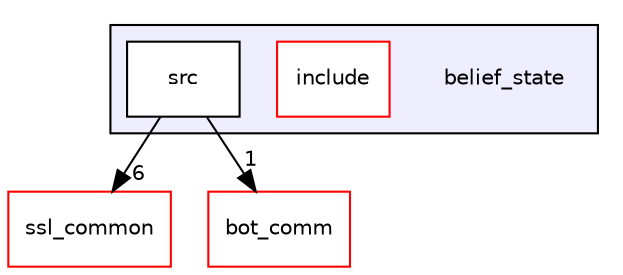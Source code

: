 digraph "belief_state" {
  compound=true
  node [ fontsize="10", fontname="Helvetica"];
  edge [ labelfontsize="10", labelfontname="Helvetica"];
  subgraph clusterdir_86eb38794427942fee603f6258d8ea6f {
    graph [ bgcolor="#eeeeff", pencolor="black", label="" URL="dir_86eb38794427942fee603f6258d8ea6f.html"];
    dir_86eb38794427942fee603f6258d8ea6f [shape=plaintext label="belief_state"];
    dir_f91c17d33d7e52091aed231163f17d25 [shape=box label="include" color="red" fillcolor="white" style="filled" URL="dir_f91c17d33d7e52091aed231163f17d25.html"];
    dir_5a2a6577406928cd4225b03ca9cb85a6 [shape=box label="src" color="black" fillcolor="white" style="filled" URL="dir_5a2a6577406928cd4225b03ca9cb85a6.html"];
  }
  dir_bc44a81003d647dc89537d2d243014a5 [shape=box label="ssl_common" fillcolor="white" style="filled" color="red" URL="dir_bc44a81003d647dc89537d2d243014a5.html"];
  dir_906930b1454adc27a1d457d987c43e3a [shape=box label="bot_comm" fillcolor="white" style="filled" color="red" URL="dir_906930b1454adc27a1d457d987c43e3a.html"];
  dir_5a2a6577406928cd4225b03ca9cb85a6->dir_bc44a81003d647dc89537d2d243014a5 [headlabel="6", labeldistance=1.5 headhref="dir_000003_000025.html"];
  dir_5a2a6577406928cd4225b03ca9cb85a6->dir_906930b1454adc27a1d457d987c43e3a [headlabel="1", labeldistance=1.5 headhref="dir_000003_000004.html"];
}
